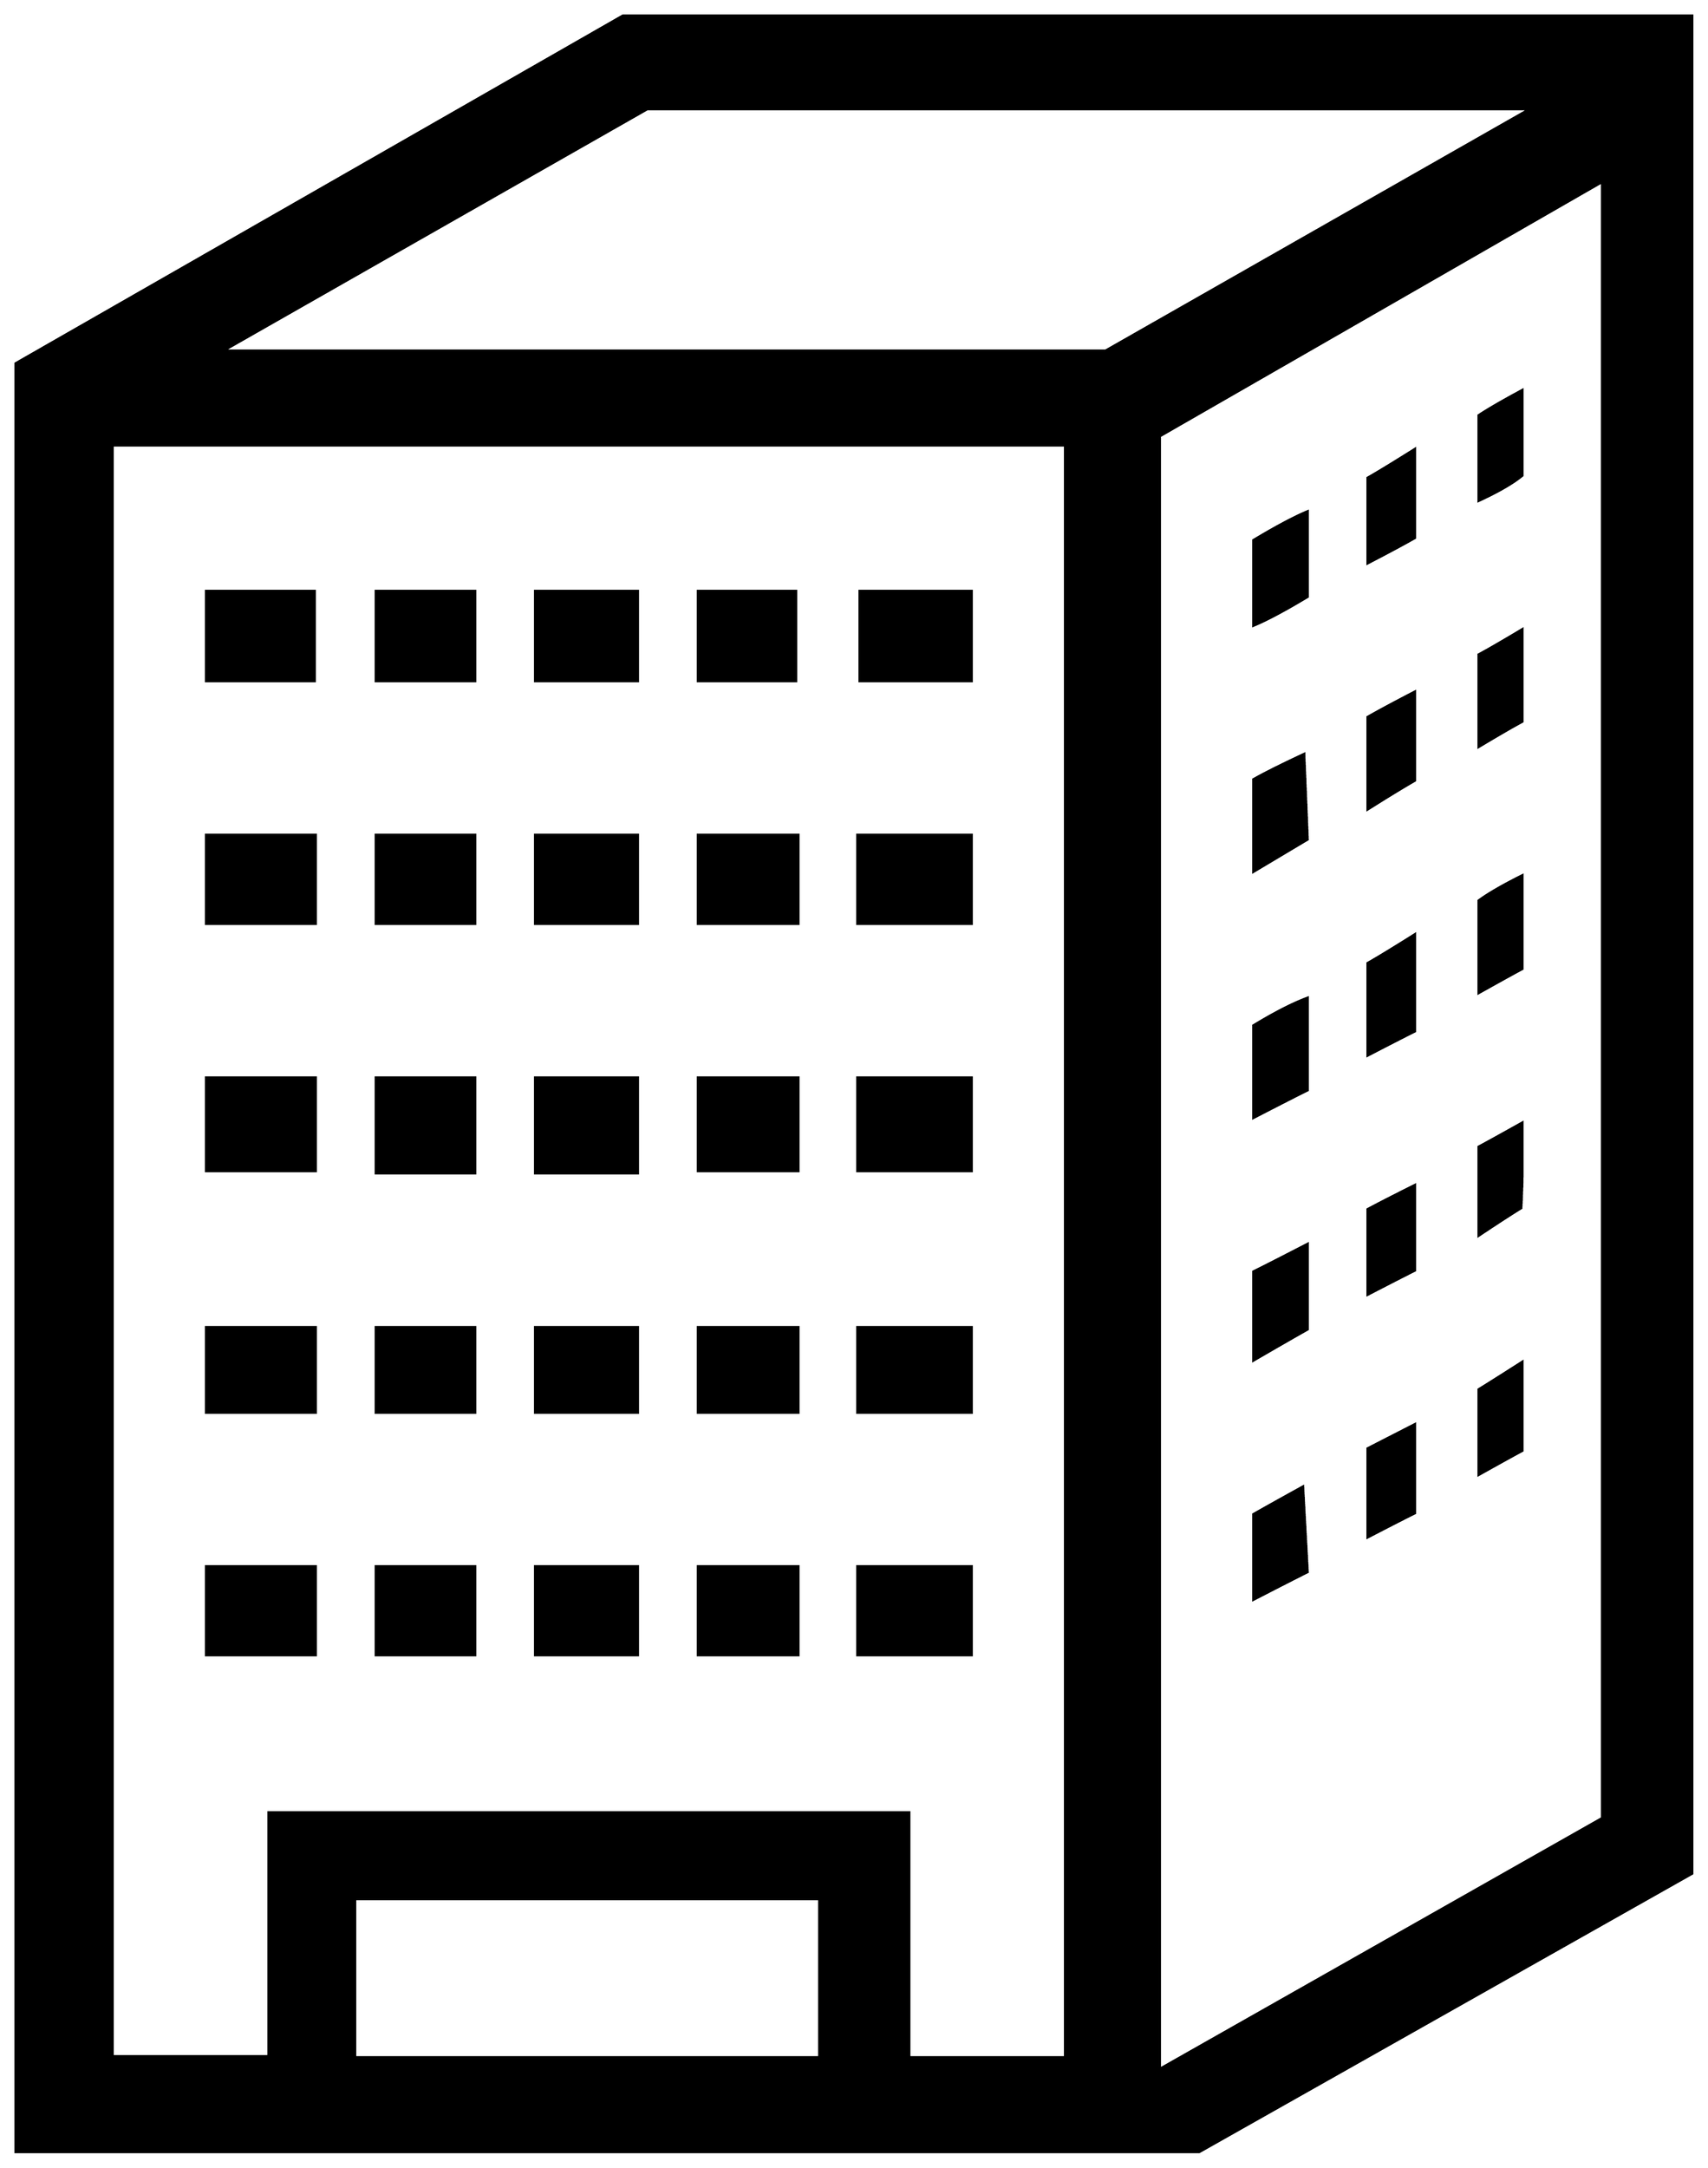 


\begin{tikzpicture}[y=0.80pt, x=0.80pt, yscale=-1.0, xscale=1.0, inner sep=0pt, outer sep=0pt]
\begin{scope}[shift={(100.0,1702.0)},nonzero rule]
  \path[draw=.,fill=.,line width=1.600pt] (1534.0,105.0) --
    (1107.0,346.0) -- (82.0,346.0) -- (82.0,-1202.0) --
    (608.0,-1503.0) -- (1534.0,-1503.0) -- (1534.0,105.0) --
    cycle(1393.0,-1422.0) -- (629.0,-1422.0) -- (262.0,-1213.0)
    -- (1026.0,-1213.0) -- (1393.0,-1422.0) --
    cycle(1456.0,57.0) -- (1456.0,-1359.0) -- (1073.0,-1139.0)
    -- (1073.0,274.0) -- (1456.0,57.0) -- cycle(991.0,264.0) --
    (991.0,-1131.0) -- (166.0,-1131.0) -- (166.0,263.0) --
    (301.0,263.0) -- (301.0,52.0) -- (856.0,52.0) --
    (856.0,264.0) -- (991.0,264.0) -- cycle(778.0,264.0) --
    (778.0,127.0) -- (376.0,127.0) -- (376.0,264.0) --
    (778.0,264.0) -- cycle(1387.0,-1105.0) .. controls
    (1379.0,-1098.333) and (1366.333,-1091.0) .. (1349.0,-1083.0) --
    (1349.0,-1157.0) .. controls (1357.0,-1162.333) and
    (1369.667,-1169.667) .. (1387.0,-1179.0) -- (1387.0,-1105.0) --
    cycle(1294.0,-1051.0) .. controls (1284.667,-1045.667) and
    (1271.0,-1038.333) .. (1253.0,-1029.0) -- (1253.0,-1103.0) ..
    controls (1262.333,-1108.333) and (1276.0,-1116.667) ..
    (1294.0,-1128.0) -- (1294.0,-1051.0) -- cycle(1387.0,-892.0)
    .. controls (1378.333,-887.333) and (1365.667,-880.0) ..
    (1349.0,-870.0) -- (1349.0,-950.0) .. controls
    (1357.667,-954.667) and (1370.333,-962.0) .. (1387.0,-972.0) --
    (1387.0,-892.0) -- cycle(1201.0,-1000.0) .. controls
    (1181.0,-988.0) and (1165.333,-979.667) .. (1154.0,-975.0) --
    (1154.0,-1049.0) .. controls (1174.0,-1061.0) and
    (1189.667,-1069.333) .. (1201.0,-1074.0) -- (1201.0,-1000.0) --
    cycle(1294.0,-841.0) .. controls (1284.667,-835.667) and
    (1271.0,-827.333) .. (1253.0,-816.0) -- (1253.0,-896.0) ..
    controls (1262.333,-901.333) and (1276.0,-908.667) ..
    (1294.0,-918.0) -- (1294.0,-841.0) -- cycle(1387.0,-678.0)
    .. controls (1378.333,-673.333) and (1365.667,-666.333) ..
    (1349.0,-657.0) -- (1349.0,-737.0) .. controls
    (1357.0,-743.0) and (1369.667,-750.333) .. (1387.0,-759.0) --
    (1387.0,-678.0) -- cycle(1201.0,-790.0) -- (1154.0,-762.0)
    -- (1154.0,-842.0) .. controls (1163.333,-847.333) and
    (1178.0,-854.667) .. (1198.0,-864.0) -- (1201.0,-790.0) --
    cycle(1294.0,-624.0) .. controls (1284.667,-619.333) and
    (1271.0,-612.333) .. (1253.0,-603.0) -- (1253.0,-683.0) ..
    controls (1262.333,-688.333) and (1276.0,-696.667) ..
    (1294.0,-708.0) -- (1294.0,-624.0) -- cycle(1387.0,-501.0)
    .. controls (1387.0,-495.0) and (1386.667,-485.0) ..
    (1386.0,-471.0) .. controls (1377.333,-465.667) and
    (1365.0,-457.667) .. (1349.0,-447.0) -- (1349.0,-524.0) ..
    controls (1357.667,-528.667) and (1370.333,-535.667) ..
    (1387.0,-545.0) -- (1387.0,-501.0) -- cycle(910.0,-927.0) --
    (813.0,-927.0) -- (813.0,-1005.0) -- (910.0,-1005.0) --
    (910.0,-927.0) -- cycle(1201.0,-573.0) .. controls
    (1190.333,-567.667) and (1174.667,-559.667) .. (1154.0,-549.0) --
    (1154.0,-629.0) .. controls (1172.667,-640.333) and
    (1188.333,-648.333) .. (1201.0,-653.0) -- (1201.0,-573.0) --
    cycle(1294.0,-417.0) .. controls (1284.667,-412.333) and
    (1271.0,-405.333) .. (1253.0,-396.0) -- (1253.0,-470.0) ..
    controls (1261.667,-474.667) and (1275.333,-481.667) ..
    (1294.0,-491.0) -- (1294.0,-417.0) -- cycle(758.0,-927.0) --
    (673.0,-927.0) -- (673.0,-1005.0) -- (758.0,-1005.0) --
    (758.0,-927.0) -- cycle(1387.0,-261.0) .. controls
    (1378.333,-256.333) and (1365.667,-249.333) .. (1349.0,-240.0) --
    (1349.0,-314.0) .. controls (1357.667,-319.333) and
    (1370.333,-327.333) .. (1387.0,-338.0) -- (1387.0,-261.0) --
    cycle(910.0,-717.0) -- (811.0,-717.0) -- (811.0,-794.0) --
    (910.0,-794.0) -- (910.0,-717.0) -- cycle(1201.0,-366.0) ..
    controls (1190.333,-360.0) and (1174.667,-351.0) ..
    (1154.0,-339.0) -- (1154.0,-416.0) .. controls
    (1164.667,-421.333) and (1180.333,-429.333) .. (1201.0,-440.0) --
    (1201.0,-366.0) -- cycle(621.0,-927.0) -- (532.0,-927.0) --
    (532.0,-1005.0) -- (621.0,-1005.0) -- (621.0,-927.0) --
    cycle(1294.0,-207.0) .. controls (1284.667,-202.333) and
    (1271.0,-195.333) .. (1253.0,-186.0) -- (1253.0,-263.0) --
    (1294.0,-284.0) -- (1294.0,-207.0) -- cycle(760.0,-717.0) --
    (673.0,-717.0) -- (673.0,-794.0) -- (760.0,-794.0) --
    (760.0,-717.0) -- cycle(910.0,-503.0) -- (811.0,-503.0) --
    (811.0,-584.0) -- (910.0,-584.0) -- (910.0,-503.0) --
    cycle(480.0,-927.0) -- (394.0,-927.0) -- (394.0,-1005.0) --
    (480.0,-1005.0) -- (480.0,-927.0) -- cycle(1201.0,-156.0) ..
    controls (1190.333,-150.667) and (1174.667,-142.667) ..
    (1154.0,-132.0) -- (1154.0,-206.0) .. controls
    (1163.333,-211.333) and (1177.667,-219.333) .. (1197.0,-230.0) --
    (1201.0,-156.0) -- cycle(621.0,-717.0) -- (532.0,-717.0) --
    (532.0,-794.0) -- (621.0,-794.0) -- (621.0,-717.0) --
    cycle(341.0,-927.0) -- (247.0,-927.0) -- (247.0,-1005.0) --
    (341.0,-1005.0) -- (341.0,-927.0) -- cycle(760.0,-503.0) --
    (673.0,-503.0) -- (673.0,-584.0) -- (760.0,-584.0) --
    (760.0,-503.0) -- cycle(480.0,-717.0) -- (394.0,-717.0) --
    (394.0,-794.0) -- (480.0,-794.0) -- (480.0,-717.0) --
    cycle(910.0,-294.0) -- (811.0,-294.0) -- (811.0,-368.0) --
    (910.0,-368.0) -- (910.0,-294.0) -- cycle(621.0,-501.0) --
    (532.0,-501.0) -- (532.0,-584.0) -- (621.0,-584.0) --
    (621.0,-501.0) -- cycle(342.0,-717.0) -- (247.0,-717.0) --
    (247.0,-794.0) -- (342.0,-794.0) -- (342.0,-717.0) --
    cycle(760.0,-294.0) -- (673.0,-294.0) -- (673.0,-368.0) --
    (760.0,-368.0) -- (760.0,-294.0) -- cycle(910.0,-84.0) --
    (811.0,-84.0) -- (811.0,-161.0) -- (910.0,-161.0) --
    (910.0,-84.0) -- cycle(480.0,-501.0) -- (394.0,-501.0) --
    (394.0,-584.0) -- (480.0,-584.0) -- (480.0,-501.0) --
    cycle(621.0,-294.0) -- (532.0,-294.0) -- (532.0,-368.0) --
    (621.0,-368.0) -- (621.0,-294.0) -- cycle(760.0,-84.0) --
    (673.0,-84.0) -- (673.0,-161.0) -- (760.0,-161.0) --
    (760.0,-84.0) -- cycle(342.0,-503.0) -- (247.0,-503.0) --
    (247.0,-584.0) -- (342.0,-584.0) -- (342.0,-503.0) --
    cycle(480.0,-294.0) -- (394.0,-294.0) -- (394.0,-368.0) --
    (480.0,-368.0) -- (480.0,-294.0) -- cycle(621.0,-84.0) --
    (532.0,-84.0) -- (532.0,-161.0) -- (621.0,-161.0) --
    (621.0,-84.0) -- cycle(342.0,-294.0) -- (247.0,-294.0) --
    (247.0,-368.0) -- (342.0,-368.0) -- (342.0,-294.0) --
    cycle(480.0,-84.0) -- (394.0,-84.0) -- (394.0,-161.0) --
    (480.0,-161.0) -- (480.0,-84.0) -- cycle(342.0,-84.0) --
    (247.0,-84.0) -- (247.0,-161.0) -- (342.0,-161.0) --
    (342.0,-84.0) -- cycle;
\end{scope}

\end{tikzpicture}

